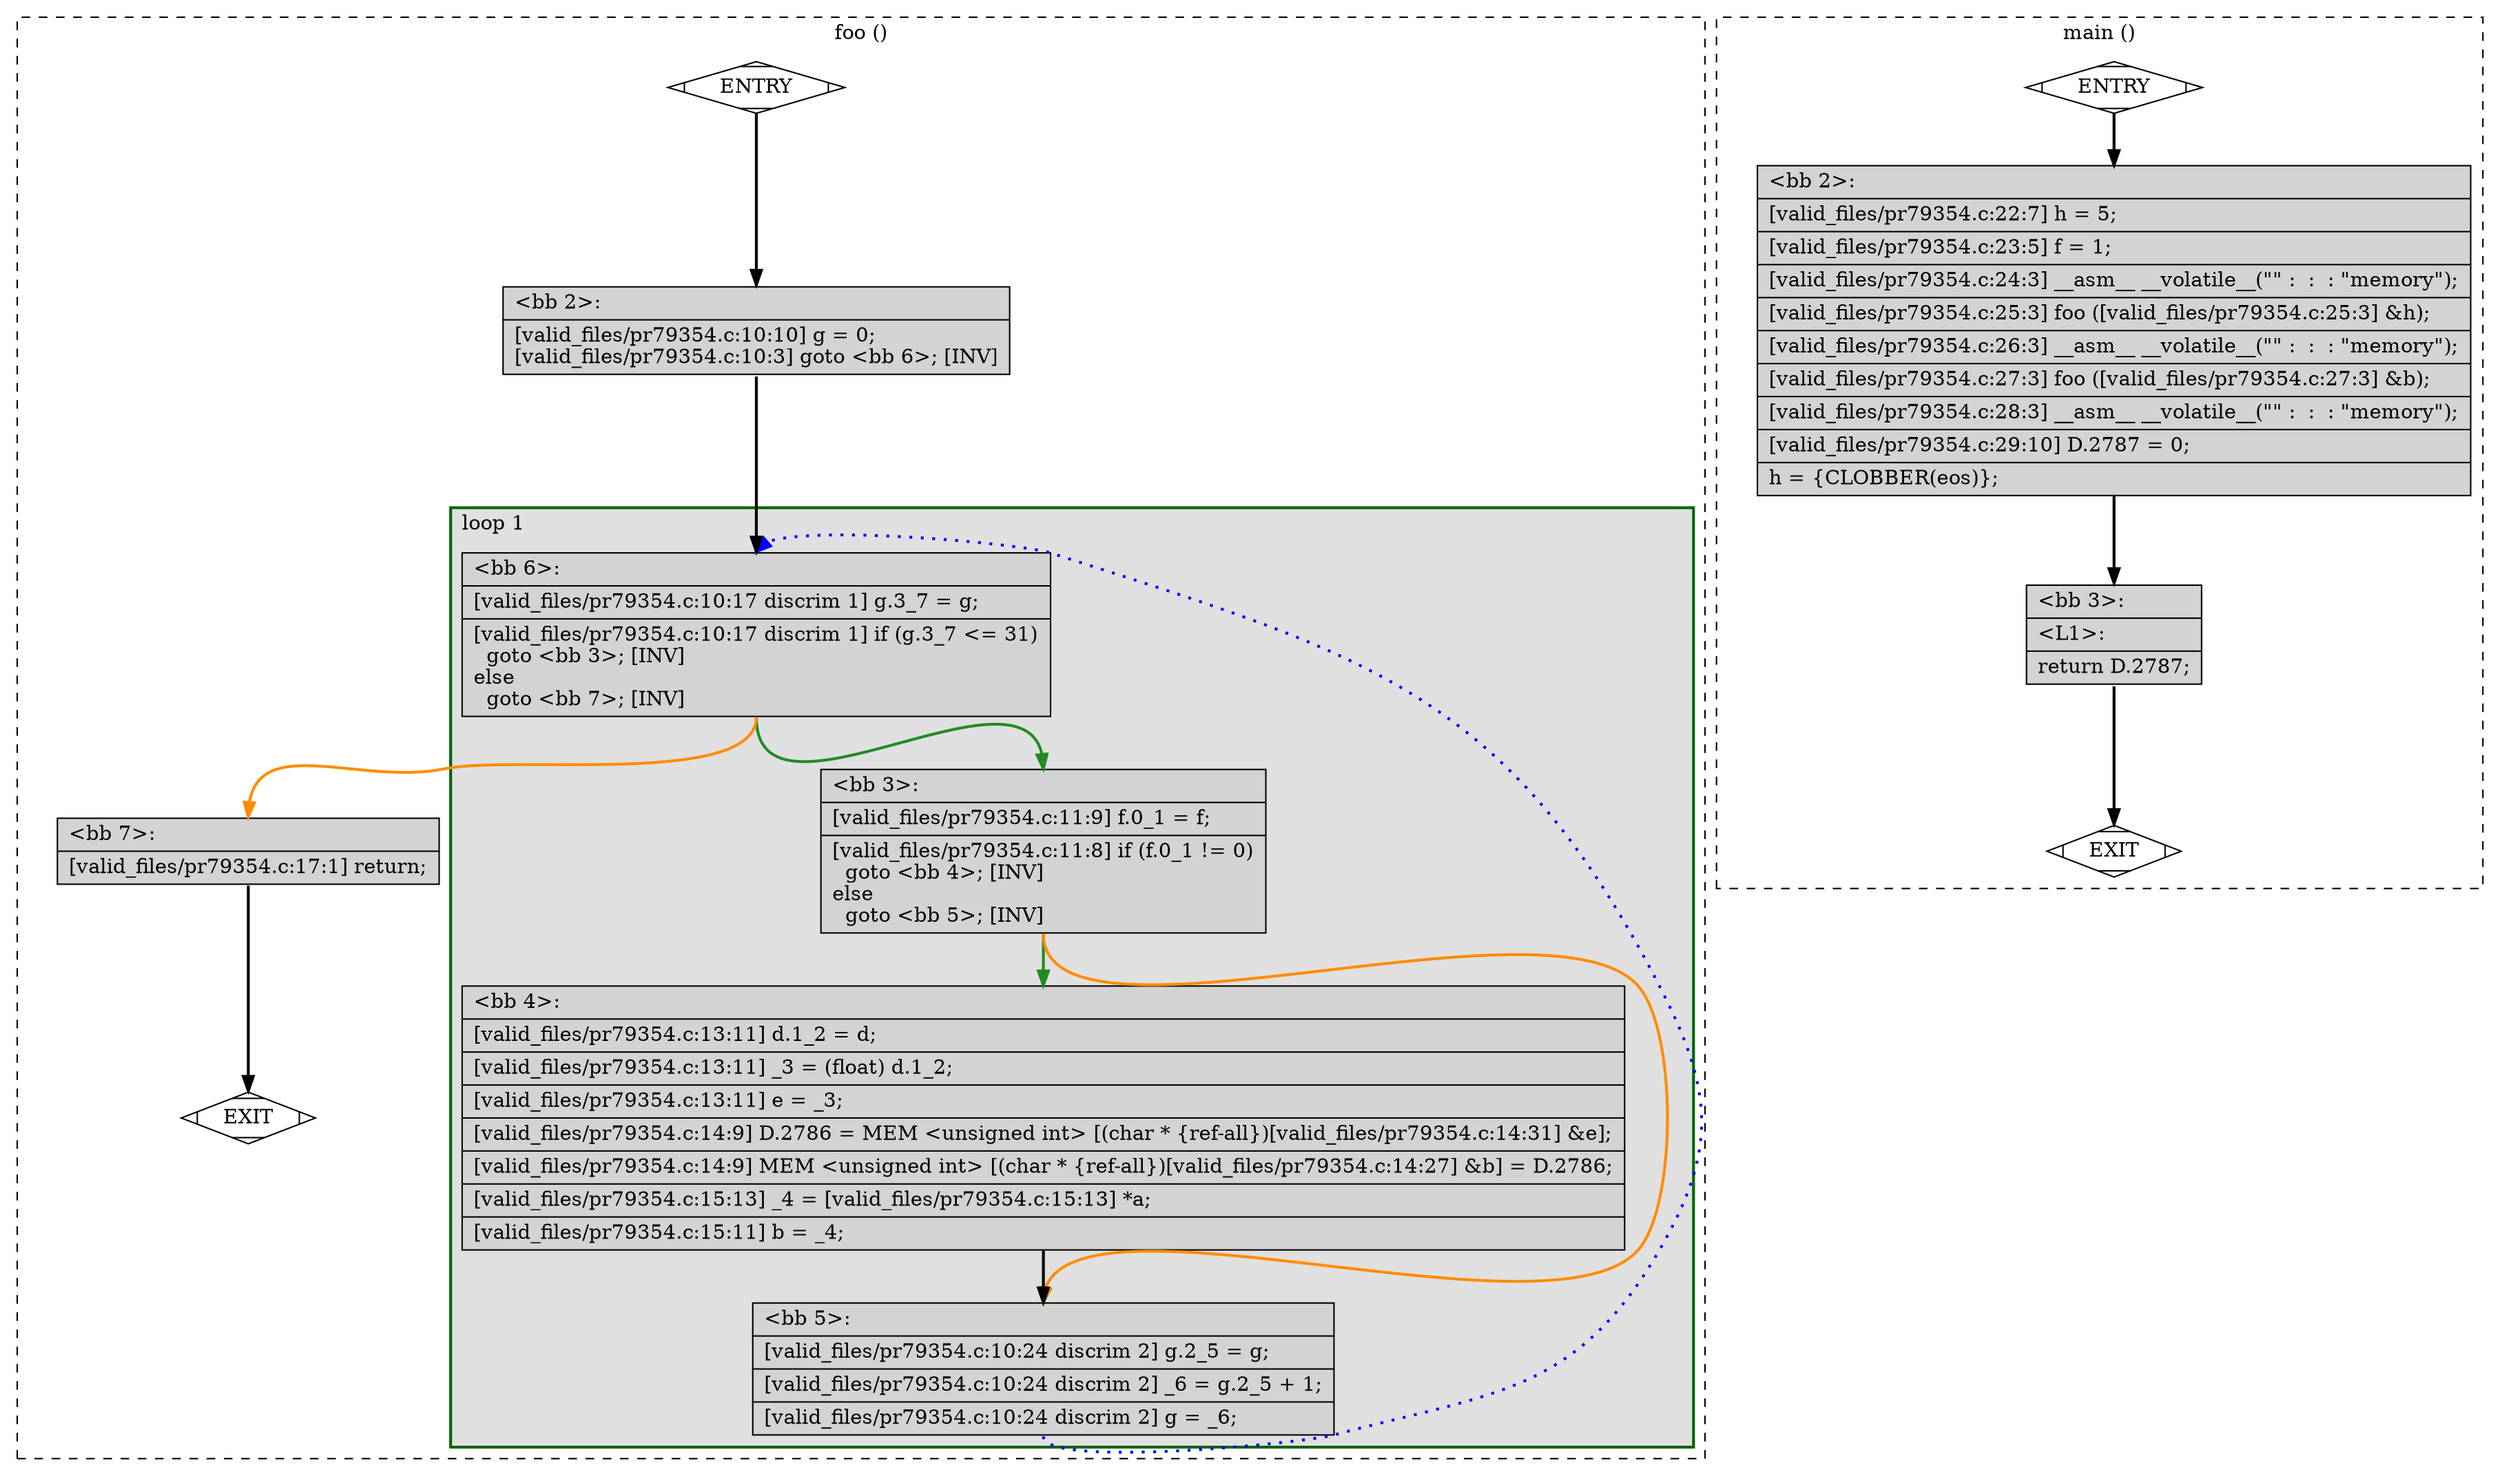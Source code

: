 digraph "a-pr79354.c.015t.cfg" {
overlap=false;
subgraph "cluster_foo" {
	style="dashed";
	color="black";
	label="foo ()";
	subgraph cluster_0_1 {
	style="filled";
	color="darkgreen";
	fillcolor="grey88";
	label="loop 1";
	labeljust=l;
	penwidth=2;
	fn_0_basic_block_6 [shape=record,style=filled,fillcolor=lightgrey,label="{\<bb\ 6\>:\l\
|[valid_files/pr79354.c:10:17\ discrim\ 1]\ g.3_7\ =\ g;\l\
|[valid_files/pr79354.c:10:17\ discrim\ 1]\ if\ (g.3_7\ \<=\ 31)\l\
\ \ goto\ \<bb\ 3\>;\ [INV]\l\
else\l\
\ \ goto\ \<bb\ 7\>;\ [INV]\l\
}"];

	fn_0_basic_block_3 [shape=record,style=filled,fillcolor=lightgrey,label="{\<bb\ 3\>:\l\
|[valid_files/pr79354.c:11:9]\ f.0_1\ =\ f;\l\
|[valid_files/pr79354.c:11:8]\ if\ (f.0_1\ !=\ 0)\l\
\ \ goto\ \<bb\ 4\>;\ [INV]\l\
else\l\
\ \ goto\ \<bb\ 5\>;\ [INV]\l\
}"];

	fn_0_basic_block_4 [shape=record,style=filled,fillcolor=lightgrey,label="{\<bb\ 4\>:\l\
|[valid_files/pr79354.c:13:11]\ d.1_2\ =\ d;\l\
|[valid_files/pr79354.c:13:11]\ _3\ =\ (float)\ d.1_2;\l\
|[valid_files/pr79354.c:13:11]\ e\ =\ _3;\l\
|[valid_files/pr79354.c:14:9]\ D.2786\ =\ MEM\ \<unsigned\ int\>\ [(char\ *\ \{ref-all\})[valid_files/pr79354.c:14:31]\ &e];\l\
|[valid_files/pr79354.c:14:9]\ MEM\ \<unsigned\ int\>\ [(char\ *\ \{ref-all\})[valid_files/pr79354.c:14:27]\ &b]\ =\ D.2786;\l\
|[valid_files/pr79354.c:15:13]\ _4\ =\ [valid_files/pr79354.c:15:13]\ *a;\l\
|[valid_files/pr79354.c:15:11]\ b\ =\ _4;\l\
}"];

	fn_0_basic_block_5 [shape=record,style=filled,fillcolor=lightgrey,label="{\<bb\ 5\>:\l\
|[valid_files/pr79354.c:10:24\ discrim\ 2]\ g.2_5\ =\ g;\l\
|[valid_files/pr79354.c:10:24\ discrim\ 2]\ _6\ =\ g.2_5\ +\ 1;\l\
|[valid_files/pr79354.c:10:24\ discrim\ 2]\ g\ =\ _6;\l\
}"];

	}
	fn_0_basic_block_0 [shape=Mdiamond,style=filled,fillcolor=white,label="ENTRY"];

	fn_0_basic_block_1 [shape=Mdiamond,style=filled,fillcolor=white,label="EXIT"];

	fn_0_basic_block_2 [shape=record,style=filled,fillcolor=lightgrey,label="{\<bb\ 2\>:\l\
|[valid_files/pr79354.c:10:10]\ g\ =\ 0;\l\
[valid_files/pr79354.c:10:3]\ goto\ \<bb\ 6\>;\ [INV]\l\
}"];

	fn_0_basic_block_7 [shape=record,style=filled,fillcolor=lightgrey,label="{\<bb\ 7\>:\l\
|[valid_files/pr79354.c:17:1]\ return;\l\
}"];

	fn_0_basic_block_0:s -> fn_0_basic_block_2:n [style="solid,bold",color=black,weight=100,constraint=true];
	fn_0_basic_block_2:s -> fn_0_basic_block_6:n [style="solid,bold",color=black,weight=100,constraint=true];
	fn_0_basic_block_3:s -> fn_0_basic_block_4:n [style="solid,bold",color=forestgreen,weight=10,constraint=true];
	fn_0_basic_block_3:s -> fn_0_basic_block_5:n [style="solid,bold",color=darkorange,weight=10,constraint=true];
	fn_0_basic_block_4:s -> fn_0_basic_block_5:n [style="solid,bold",color=black,weight=100,constraint=true];
	fn_0_basic_block_5:s -> fn_0_basic_block_6:n [style="dotted,bold",color=blue,weight=10,constraint=false];
	fn_0_basic_block_6:s -> fn_0_basic_block_3:n [style="solid,bold",color=forestgreen,weight=10,constraint=true];
	fn_0_basic_block_6:s -> fn_0_basic_block_7:n [style="solid,bold",color=darkorange,weight=10,constraint=true];
	fn_0_basic_block_7:s -> fn_0_basic_block_1:n [style="solid,bold",color=black,weight=10,constraint=true];
	fn_0_basic_block_0:s -> fn_0_basic_block_1:n [style="invis",constraint=true];
}
subgraph "cluster_main" {
	style="dashed";
	color="black";
	label="main ()";
	fn_1_basic_block_0 [shape=Mdiamond,style=filled,fillcolor=white,label="ENTRY"];

	fn_1_basic_block_1 [shape=Mdiamond,style=filled,fillcolor=white,label="EXIT"];

	fn_1_basic_block_2 [shape=record,style=filled,fillcolor=lightgrey,label="{\<bb\ 2\>:\l\
|[valid_files/pr79354.c:22:7]\ h\ =\ 5;\l\
|[valid_files/pr79354.c:23:5]\ f\ =\ 1;\l\
|[valid_files/pr79354.c:24:3]\ __asm__\ __volatile__(\"\"\ :\ \ :\ \ :\ \"memory\");\l\
|[valid_files/pr79354.c:25:3]\ foo\ ([valid_files/pr79354.c:25:3]\ &h);\l\
|[valid_files/pr79354.c:26:3]\ __asm__\ __volatile__(\"\"\ :\ \ :\ \ :\ \"memory\");\l\
|[valid_files/pr79354.c:27:3]\ foo\ ([valid_files/pr79354.c:27:3]\ &b);\l\
|[valid_files/pr79354.c:28:3]\ __asm__\ __volatile__(\"\"\ :\ \ :\ \ :\ \"memory\");\l\
|[valid_files/pr79354.c:29:10]\ D.2787\ =\ 0;\l\
|h\ =\ \{CLOBBER(eos)\};\l\
}"];

	fn_1_basic_block_3 [shape=record,style=filled,fillcolor=lightgrey,label="{\<bb\ 3\>:\l\
|\<L1\>:\l\
|return\ D.2787;\l\
}"];

	fn_1_basic_block_0:s -> fn_1_basic_block_2:n [style="solid,bold",color=black,weight=100,constraint=true];
	fn_1_basic_block_2:s -> fn_1_basic_block_3:n [style="solid,bold",color=black,weight=100,constraint=true];
	fn_1_basic_block_3:s -> fn_1_basic_block_1:n [style="solid,bold",color=black,weight=10,constraint=true];
	fn_1_basic_block_0:s -> fn_1_basic_block_1:n [style="invis",constraint=true];
}
}
